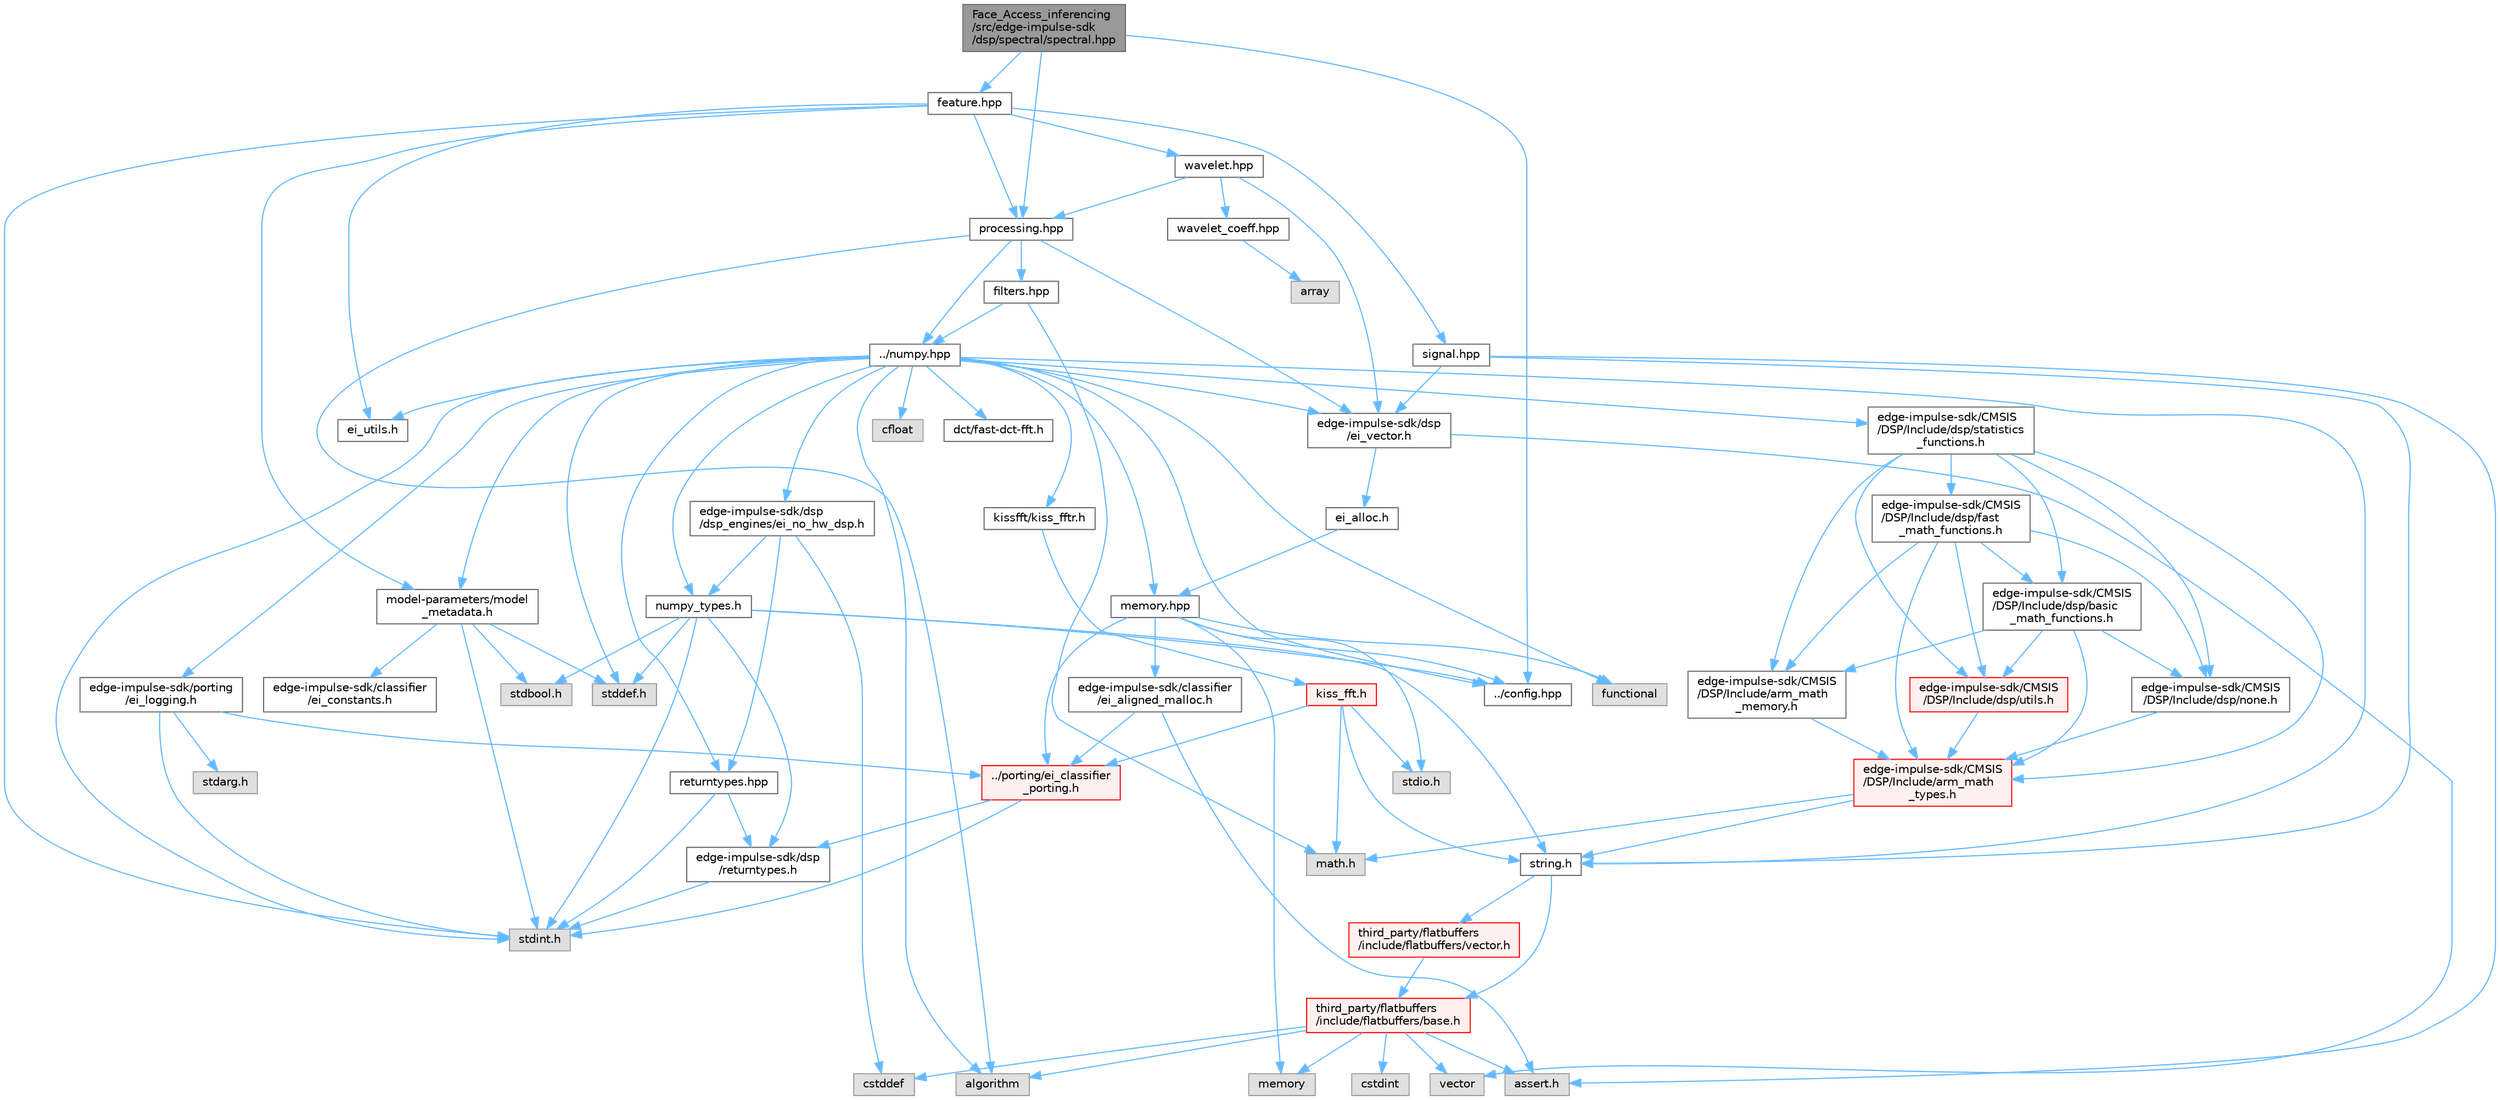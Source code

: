 digraph "Face_Access_inferencing/src/edge-impulse-sdk/dsp/spectral/spectral.hpp"
{
 // LATEX_PDF_SIZE
  bgcolor="transparent";
  edge [fontname=Helvetica,fontsize=10,labelfontname=Helvetica,labelfontsize=10];
  node [fontname=Helvetica,fontsize=10,shape=box,height=0.2,width=0.4];
  Node1 [id="Node000001",label="Face_Access_inferencing\l/src/edge-impulse-sdk\l/dsp/spectral/spectral.hpp",height=0.2,width=0.4,color="gray40", fillcolor="grey60", style="filled", fontcolor="black",tooltip=" "];
  Node1 -> Node2 [id="edge107_Node000001_Node000002",color="steelblue1",style="solid",tooltip=" "];
  Node2 [id="Node000002",label="../config.hpp",height=0.2,width=0.4,color="grey40", fillcolor="white", style="filled",URL="$config_8hpp.html",tooltip=" "];
  Node1 -> Node3 [id="edge108_Node000001_Node000003",color="steelblue1",style="solid",tooltip=" "];
  Node3 [id="Node000003",label="processing.hpp",height=0.2,width=0.4,color="grey40", fillcolor="white", style="filled",URL="$spectral_2processing_8hpp.html",tooltip=" "];
  Node3 -> Node4 [id="edge109_Node000003_Node000004",color="steelblue1",style="solid",tooltip=" "];
  Node4 [id="Node000004",label="edge-impulse-sdk/dsp\l/ei_vector.h",height=0.2,width=0.4,color="grey40", fillcolor="white", style="filled",URL="$ei__vector_8h.html",tooltip=" "];
  Node4 -> Node5 [id="edge110_Node000004_Node000005",color="steelblue1",style="solid",tooltip=" "];
  Node5 [id="Node000005",label="ei_alloc.h",height=0.2,width=0.4,color="grey40", fillcolor="white", style="filled",URL="$ei__alloc_8h.html",tooltip=" "];
  Node5 -> Node6 [id="edge111_Node000005_Node000006",color="steelblue1",style="solid",tooltip=" "];
  Node6 [id="Node000006",label="memory.hpp",height=0.2,width=0.4,color="grey40", fillcolor="white", style="filled",URL="$memory_8hpp.html",tooltip=" "];
  Node6 -> Node7 [id="edge112_Node000006_Node000007",color="steelblue1",style="solid",tooltip=" "];
  Node7 [id="Node000007",label="functional",height=0.2,width=0.4,color="grey60", fillcolor="#E0E0E0", style="filled",tooltip=" "];
  Node6 -> Node8 [id="edge113_Node000006_Node000008",color="steelblue1",style="solid",tooltip=" "];
  Node8 [id="Node000008",label="stdio.h",height=0.2,width=0.4,color="grey60", fillcolor="#E0E0E0", style="filled",tooltip=" "];
  Node6 -> Node9 [id="edge114_Node000006_Node000009",color="steelblue1",style="solid",tooltip=" "];
  Node9 [id="Node000009",label="memory",height=0.2,width=0.4,color="grey60", fillcolor="#E0E0E0", style="filled",tooltip=" "];
  Node6 -> Node10 [id="edge115_Node000006_Node000010",color="steelblue1",style="solid",tooltip=" "];
  Node10 [id="Node000010",label="../porting/ei_classifier\l_porting.h",height=0.2,width=0.4,color="red", fillcolor="#FFF0F0", style="filled",URL="$ei__classifier__porting_8h.html",tooltip=" "];
  Node10 -> Node11 [id="edge116_Node000010_Node000011",color="steelblue1",style="solid",tooltip=" "];
  Node11 [id="Node000011",label="stdint.h",height=0.2,width=0.4,color="grey60", fillcolor="#E0E0E0", style="filled",tooltip=" "];
  Node10 -> Node13 [id="edge117_Node000010_Node000013",color="steelblue1",style="solid",tooltip=" "];
  Node13 [id="Node000013",label="edge-impulse-sdk/dsp\l/returntypes.h",height=0.2,width=0.4,color="grey40", fillcolor="white", style="filled",URL="$returntypes_8h.html",tooltip=" "];
  Node13 -> Node11 [id="edge118_Node000013_Node000011",color="steelblue1",style="solid",tooltip=" "];
  Node6 -> Node14 [id="edge119_Node000006_Node000014",color="steelblue1",style="solid",tooltip=" "];
  Node14 [id="Node000014",label="edge-impulse-sdk/classifier\l/ei_aligned_malloc.h",height=0.2,width=0.4,color="grey40", fillcolor="white", style="filled",URL="$ei__aligned__malloc_8h.html",tooltip=" "];
  Node14 -> Node15 [id="edge120_Node000014_Node000015",color="steelblue1",style="solid",tooltip=" "];
  Node15 [id="Node000015",label="assert.h",height=0.2,width=0.4,color="grey60", fillcolor="#E0E0E0", style="filled",tooltip=" "];
  Node14 -> Node10 [id="edge121_Node000014_Node000010",color="steelblue1",style="solid",tooltip=" "];
  Node6 -> Node2 [id="edge122_Node000006_Node000002",color="steelblue1",style="solid",tooltip=" "];
  Node4 -> Node16 [id="edge123_Node000004_Node000016",color="steelblue1",style="solid",tooltip=" "];
  Node16 [id="Node000016",label="vector",height=0.2,width=0.4,color="grey60", fillcolor="#E0E0E0", style="filled",tooltip=" "];
  Node3 -> Node17 [id="edge124_Node000003_Node000017",color="steelblue1",style="solid",tooltip=" "];
  Node17 [id="Node000017",label="algorithm",height=0.2,width=0.4,color="grey60", fillcolor="#E0E0E0", style="filled",tooltip=" "];
  Node3 -> Node18 [id="edge125_Node000003_Node000018",color="steelblue1",style="solid",tooltip=" "];
  Node18 [id="Node000018",label="../numpy.hpp",height=0.2,width=0.4,color="grey40", fillcolor="white", style="filled",URL="$numpy_8hpp.html",tooltip=" "];
  Node18 -> Node11 [id="edge126_Node000018_Node000011",color="steelblue1",style="solid",tooltip=" "];
  Node18 -> Node19 [id="edge127_Node000018_Node000019",color="steelblue1",style="solid",tooltip=" "];
  Node19 [id="Node000019",label="string.h",height=0.2,width=0.4,color="grey40", fillcolor="white", style="filled",URL="$string_8h.html",tooltip=" "];
  Node19 -> Node20 [id="edge128_Node000019_Node000020",color="steelblue1",style="solid",tooltip=" "];
  Node20 [id="Node000020",label="third_party/flatbuffers\l/include/flatbuffers/base.h",height=0.2,width=0.4,color="red", fillcolor="#FFF0F0", style="filled",URL="$base_8h.html",tooltip=" "];
  Node20 -> Node15 [id="edge129_Node000020_Node000015",color="steelblue1",style="solid",tooltip=" "];
  Node20 -> Node21 [id="edge130_Node000020_Node000021",color="steelblue1",style="solid",tooltip=" "];
  Node21 [id="Node000021",label="cstdint",height=0.2,width=0.4,color="grey60", fillcolor="#E0E0E0", style="filled",tooltip=" "];
  Node20 -> Node22 [id="edge131_Node000020_Node000022",color="steelblue1",style="solid",tooltip=" "];
  Node22 [id="Node000022",label="cstddef",height=0.2,width=0.4,color="grey60", fillcolor="#E0E0E0", style="filled",tooltip=" "];
  Node20 -> Node16 [id="edge132_Node000020_Node000016",color="steelblue1",style="solid",tooltip=" "];
  Node20 -> Node17 [id="edge133_Node000020_Node000017",color="steelblue1",style="solid",tooltip=" "];
  Node20 -> Node9 [id="edge134_Node000020_Node000009",color="steelblue1",style="solid",tooltip=" "];
  Node19 -> Node30 [id="edge135_Node000019_Node000030",color="steelblue1",style="solid",tooltip=" "];
  Node30 [id="Node000030",label="third_party/flatbuffers\l/include/flatbuffers/vector.h",height=0.2,width=0.4,color="red", fillcolor="#FFF0F0", style="filled",URL="$vector_8h.html",tooltip=" "];
  Node30 -> Node20 [id="edge136_Node000030_Node000020",color="steelblue1",style="solid",tooltip=" "];
  Node18 -> Node34 [id="edge137_Node000018_Node000034",color="steelblue1",style="solid",tooltip=" "];
  Node34 [id="Node000034",label="stddef.h",height=0.2,width=0.4,color="grey60", fillcolor="#E0E0E0", style="filled",tooltip=" "];
  Node18 -> Node35 [id="edge138_Node000018_Node000035",color="steelblue1",style="solid",tooltip=" "];
  Node35 [id="Node000035",label="cfloat",height=0.2,width=0.4,color="grey60", fillcolor="#E0E0E0", style="filled",tooltip=" "];
  Node18 -> Node4 [id="edge139_Node000018_Node000004",color="steelblue1",style="solid",tooltip=" "];
  Node18 -> Node17 [id="edge140_Node000018_Node000017",color="steelblue1",style="solid",tooltip=" "];
  Node18 -> Node36 [id="edge141_Node000018_Node000036",color="steelblue1",style="solid",tooltip=" "];
  Node36 [id="Node000036",label="numpy_types.h",height=0.2,width=0.4,color="grey40", fillcolor="white", style="filled",URL="$numpy__types_8h.html",tooltip=" "];
  Node36 -> Node11 [id="edge142_Node000036_Node000011",color="steelblue1",style="solid",tooltip=" "];
  Node36 -> Node37 [id="edge143_Node000036_Node000037",color="steelblue1",style="solid",tooltip=" "];
  Node37 [id="Node000037",label="stdbool.h",height=0.2,width=0.4,color="grey60", fillcolor="#E0E0E0", style="filled",tooltip=" "];
  Node36 -> Node19 [id="edge144_Node000036_Node000019",color="steelblue1",style="solid",tooltip=" "];
  Node36 -> Node34 [id="edge145_Node000036_Node000034",color="steelblue1",style="solid",tooltip=" "];
  Node36 -> Node2 [id="edge146_Node000036_Node000002",color="steelblue1",style="solid",tooltip=" "];
  Node36 -> Node13 [id="edge147_Node000036_Node000013",color="steelblue1",style="solid",tooltip=" "];
  Node18 -> Node2 [id="edge148_Node000018_Node000002",color="steelblue1",style="solid",tooltip=" "];
  Node18 -> Node38 [id="edge149_Node000018_Node000038",color="steelblue1",style="solid",tooltip=" "];
  Node38 [id="Node000038",label="returntypes.hpp",height=0.2,width=0.4,color="grey40", fillcolor="white", style="filled",URL="$returntypes_8hpp.html",tooltip=" "];
  Node38 -> Node11 [id="edge150_Node000038_Node000011",color="steelblue1",style="solid",tooltip=" "];
  Node38 -> Node13 [id="edge151_Node000038_Node000013",color="steelblue1",style="solid",tooltip=" "];
  Node18 -> Node6 [id="edge152_Node000018_Node000006",color="steelblue1",style="solid",tooltip=" "];
  Node18 -> Node39 [id="edge153_Node000018_Node000039",color="steelblue1",style="solid",tooltip=" "];
  Node39 [id="Node000039",label="ei_utils.h",height=0.2,width=0.4,color="grey40", fillcolor="white", style="filled",URL="$ei__utils_8h.html",tooltip=" "];
  Node18 -> Node40 [id="edge154_Node000018_Node000040",color="steelblue1",style="solid",tooltip=" "];
  Node40 [id="Node000040",label="dct/fast-dct-fft.h",height=0.2,width=0.4,color="grey40", fillcolor="white", style="filled",URL="$fast-dct-fft_8h.html",tooltip=" "];
  Node18 -> Node41 [id="edge155_Node000018_Node000041",color="steelblue1",style="solid",tooltip=" "];
  Node41 [id="Node000041",label="kissfft/kiss_fftr.h",height=0.2,width=0.4,color="grey40", fillcolor="white", style="filled",URL="$_face___access__inferencing_2src_2edge-impulse-sdk_2dsp_2kissfft_2kiss__fftr_8h.html",tooltip=" "];
  Node41 -> Node42 [id="edge156_Node000041_Node000042",color="steelblue1",style="solid",tooltip=" "];
  Node42 [id="Node000042",label="kiss_fft.h",height=0.2,width=0.4,color="red", fillcolor="#FFF0F0", style="filled",URL="$_face___access__inferencing_2src_2edge-impulse-sdk_2dsp_2kissfft_2kiss__fft_8h.html",tooltip=" "];
  Node42 -> Node8 [id="edge157_Node000042_Node000008",color="steelblue1",style="solid",tooltip=" "];
  Node42 -> Node43 [id="edge158_Node000042_Node000043",color="steelblue1",style="solid",tooltip=" "];
  Node43 [id="Node000043",label="math.h",height=0.2,width=0.4,color="grey60", fillcolor="#E0E0E0", style="filled",tooltip=" "];
  Node42 -> Node19 [id="edge159_Node000042_Node000019",color="steelblue1",style="solid",tooltip=" "];
  Node42 -> Node10 [id="edge160_Node000042_Node000010",color="steelblue1",style="solid",tooltip=" "];
  Node18 -> Node44 [id="edge161_Node000018_Node000044",color="steelblue1",style="solid",tooltip=" "];
  Node44 [id="Node000044",label="edge-impulse-sdk/porting\l/ei_logging.h",height=0.2,width=0.4,color="grey40", fillcolor="white", style="filled",URL="$ei__logging_8h.html",tooltip=" "];
  Node44 -> Node11 [id="edge162_Node000044_Node000011",color="steelblue1",style="solid",tooltip=" "];
  Node44 -> Node45 [id="edge163_Node000044_Node000045",color="steelblue1",style="solid",tooltip=" "];
  Node45 [id="Node000045",label="stdarg.h",height=0.2,width=0.4,color="grey60", fillcolor="#E0E0E0", style="filled",tooltip=" "];
  Node44 -> Node10 [id="edge164_Node000044_Node000010",color="steelblue1",style="solid",tooltip=" "];
  Node18 -> Node46 [id="edge165_Node000018_Node000046",color="steelblue1",style="solid",tooltip=" "];
  Node46 [id="Node000046",label="model-parameters/model\l_metadata.h",height=0.2,width=0.4,color="grey40", fillcolor="white", style="filled",URL="$model__metadata_8h.html",tooltip=" "];
  Node46 -> Node11 [id="edge166_Node000046_Node000011",color="steelblue1",style="solid",tooltip=" "];
  Node46 -> Node37 [id="edge167_Node000046_Node000037",color="steelblue1",style="solid",tooltip=" "];
  Node46 -> Node34 [id="edge168_Node000046_Node000034",color="steelblue1",style="solid",tooltip=" "];
  Node46 -> Node47 [id="edge169_Node000046_Node000047",color="steelblue1",style="solid",tooltip=" "];
  Node47 [id="Node000047",label="edge-impulse-sdk/classifier\l/ei_constants.h",height=0.2,width=0.4,color="grey40", fillcolor="white", style="filled",URL="$ei__constants_8h.html",tooltip=" "];
  Node18 -> Node48 [id="edge170_Node000018_Node000048",color="steelblue1",style="solid",tooltip=" "];
  Node48 [id="Node000048",label="edge-impulse-sdk/dsp\l/dsp_engines/ei_no_hw_dsp.h",height=0.2,width=0.4,color="grey40", fillcolor="white", style="filled",URL="$ei__no__hw__dsp_8h.html",tooltip=" "];
  Node48 -> Node22 [id="edge171_Node000048_Node000022",color="steelblue1",style="solid",tooltip=" "];
  Node48 -> Node38 [id="edge172_Node000048_Node000038",color="steelblue1",style="solid",tooltip=" "];
  Node48 -> Node36 [id="edge173_Node000048_Node000036",color="steelblue1",style="solid",tooltip=" "];
  Node18 -> Node49 [id="edge174_Node000018_Node000049",color="steelblue1",style="solid",tooltip=" "];
  Node49 [id="Node000049",label="edge-impulse-sdk/CMSIS\l/DSP/Include/dsp/statistics\l_functions.h",height=0.2,width=0.4,color="grey40", fillcolor="white", style="filled",URL="$statistics__functions_8h.html",tooltip=" "];
  Node49 -> Node50 [id="edge175_Node000049_Node000050",color="steelblue1",style="solid",tooltip=" "];
  Node50 [id="Node000050",label="edge-impulse-sdk/CMSIS\l/DSP/Include/arm_math\l_types.h",height=0.2,width=0.4,color="red", fillcolor="#FFF0F0", style="filled",URL="$arm__math__types_8h.html",tooltip=" "];
  Node50 -> Node19 [id="edge176_Node000050_Node000019",color="steelblue1",style="solid",tooltip=" "];
  Node50 -> Node43 [id="edge177_Node000050_Node000043",color="steelblue1",style="solid",tooltip=" "];
  Node49 -> Node54 [id="edge178_Node000049_Node000054",color="steelblue1",style="solid",tooltip=" "];
  Node54 [id="Node000054",label="edge-impulse-sdk/CMSIS\l/DSP/Include/arm_math\l_memory.h",height=0.2,width=0.4,color="grey40", fillcolor="white", style="filled",URL="$arm__math__memory_8h.html",tooltip=" "];
  Node54 -> Node50 [id="edge179_Node000054_Node000050",color="steelblue1",style="solid",tooltip=" "];
  Node49 -> Node55 [id="edge180_Node000049_Node000055",color="steelblue1",style="solid",tooltip=" "];
  Node55 [id="Node000055",label="edge-impulse-sdk/CMSIS\l/DSP/Include/dsp/none.h",height=0.2,width=0.4,color="grey40", fillcolor="white", style="filled",URL="$none_8h.html",tooltip=" "];
  Node55 -> Node50 [id="edge181_Node000055_Node000050",color="steelblue1",style="solid",tooltip=" "];
  Node49 -> Node56 [id="edge182_Node000049_Node000056",color="steelblue1",style="solid",tooltip=" "];
  Node56 [id="Node000056",label="edge-impulse-sdk/CMSIS\l/DSP/Include/dsp/utils.h",height=0.2,width=0.4,color="red", fillcolor="#FFF0F0", style="filled",URL="$utils_8h.html",tooltip=" "];
  Node56 -> Node50 [id="edge183_Node000056_Node000050",color="steelblue1",style="solid",tooltip=" "];
  Node49 -> Node57 [id="edge184_Node000049_Node000057",color="steelblue1",style="solid",tooltip=" "];
  Node57 [id="Node000057",label="edge-impulse-sdk/CMSIS\l/DSP/Include/dsp/basic\l_math_functions.h",height=0.2,width=0.4,color="grey40", fillcolor="white", style="filled",URL="$basic__math__functions_8h.html",tooltip=" "];
  Node57 -> Node50 [id="edge185_Node000057_Node000050",color="steelblue1",style="solid",tooltip=" "];
  Node57 -> Node54 [id="edge186_Node000057_Node000054",color="steelblue1",style="solid",tooltip=" "];
  Node57 -> Node55 [id="edge187_Node000057_Node000055",color="steelblue1",style="solid",tooltip=" "];
  Node57 -> Node56 [id="edge188_Node000057_Node000056",color="steelblue1",style="solid",tooltip=" "];
  Node49 -> Node58 [id="edge189_Node000049_Node000058",color="steelblue1",style="solid",tooltip=" "];
  Node58 [id="Node000058",label="edge-impulse-sdk/CMSIS\l/DSP/Include/dsp/fast\l_math_functions.h",height=0.2,width=0.4,color="grey40", fillcolor="white", style="filled",URL="$fast__math__functions_8h.html",tooltip=" "];
  Node58 -> Node50 [id="edge190_Node000058_Node000050",color="steelblue1",style="solid",tooltip=" "];
  Node58 -> Node54 [id="edge191_Node000058_Node000054",color="steelblue1",style="solid",tooltip=" "];
  Node58 -> Node55 [id="edge192_Node000058_Node000055",color="steelblue1",style="solid",tooltip=" "];
  Node58 -> Node56 [id="edge193_Node000058_Node000056",color="steelblue1",style="solid",tooltip=" "];
  Node58 -> Node57 [id="edge194_Node000058_Node000057",color="steelblue1",style="solid",tooltip=" "];
  Node18 -> Node7 [id="edge195_Node000018_Node000007",color="steelblue1",style="solid",tooltip=" "];
  Node3 -> Node59 [id="edge196_Node000003_Node000059",color="steelblue1",style="solid",tooltip=" "];
  Node59 [id="Node000059",label="filters.hpp",height=0.2,width=0.4,color="grey40", fillcolor="white", style="filled",URL="$filters_8hpp.html",tooltip=" "];
  Node59 -> Node43 [id="edge197_Node000059_Node000043",color="steelblue1",style="solid",tooltip=" "];
  Node59 -> Node18 [id="edge198_Node000059_Node000018",color="steelblue1",style="solid",tooltip=" "];
  Node1 -> Node60 [id="edge199_Node000001_Node000060",color="steelblue1",style="solid",tooltip=" "];
  Node60 [id="Node000060",label="feature.hpp",height=0.2,width=0.4,color="grey40", fillcolor="white", style="filled",URL="$spectral_2feature_8hpp.html",tooltip=" "];
  Node60 -> Node11 [id="edge200_Node000060_Node000011",color="steelblue1",style="solid",tooltip=" "];
  Node60 -> Node3 [id="edge201_Node000060_Node000003",color="steelblue1",style="solid",tooltip=" "];
  Node60 -> Node61 [id="edge202_Node000060_Node000061",color="steelblue1",style="solid",tooltip=" "];
  Node61 [id="Node000061",label="wavelet.hpp",height=0.2,width=0.4,color="grey40", fillcolor="white", style="filled",URL="$wavelet_8hpp.html",tooltip=" "];
  Node61 -> Node4 [id="edge203_Node000061_Node000004",color="steelblue1",style="solid",tooltip=" "];
  Node61 -> Node3 [id="edge204_Node000061_Node000003",color="steelblue1",style="solid",tooltip=" "];
  Node61 -> Node62 [id="edge205_Node000061_Node000062",color="steelblue1",style="solid",tooltip=" "];
  Node62 [id="Node000062",label="wavelet_coeff.hpp",height=0.2,width=0.4,color="grey40", fillcolor="white", style="filled",URL="$wavelet__coeff_8hpp.html",tooltip=" "];
  Node62 -> Node63 [id="edge206_Node000062_Node000063",color="steelblue1",style="solid",tooltip=" "];
  Node63 [id="Node000063",label="array",height=0.2,width=0.4,color="grey60", fillcolor="#E0E0E0", style="filled",tooltip=" "];
  Node60 -> Node64 [id="edge207_Node000060_Node000064",color="steelblue1",style="solid",tooltip=" "];
  Node64 [id="Node000064",label="signal.hpp",height=0.2,width=0.4,color="grey40", fillcolor="white", style="filled",URL="$signal_8hpp.html",tooltip=" "];
  Node64 -> Node4 [id="edge208_Node000064_Node000004",color="steelblue1",style="solid",tooltip=" "];
  Node64 -> Node15 [id="edge209_Node000064_Node000015",color="steelblue1",style="solid",tooltip=" "];
  Node64 -> Node19 [id="edge210_Node000064_Node000019",color="steelblue1",style="solid",tooltip=" "];
  Node60 -> Node39 [id="edge211_Node000060_Node000039",color="steelblue1",style="solid",tooltip=" "];
  Node60 -> Node46 [id="edge212_Node000060_Node000046",color="steelblue1",style="solid",tooltip=" "];
}
